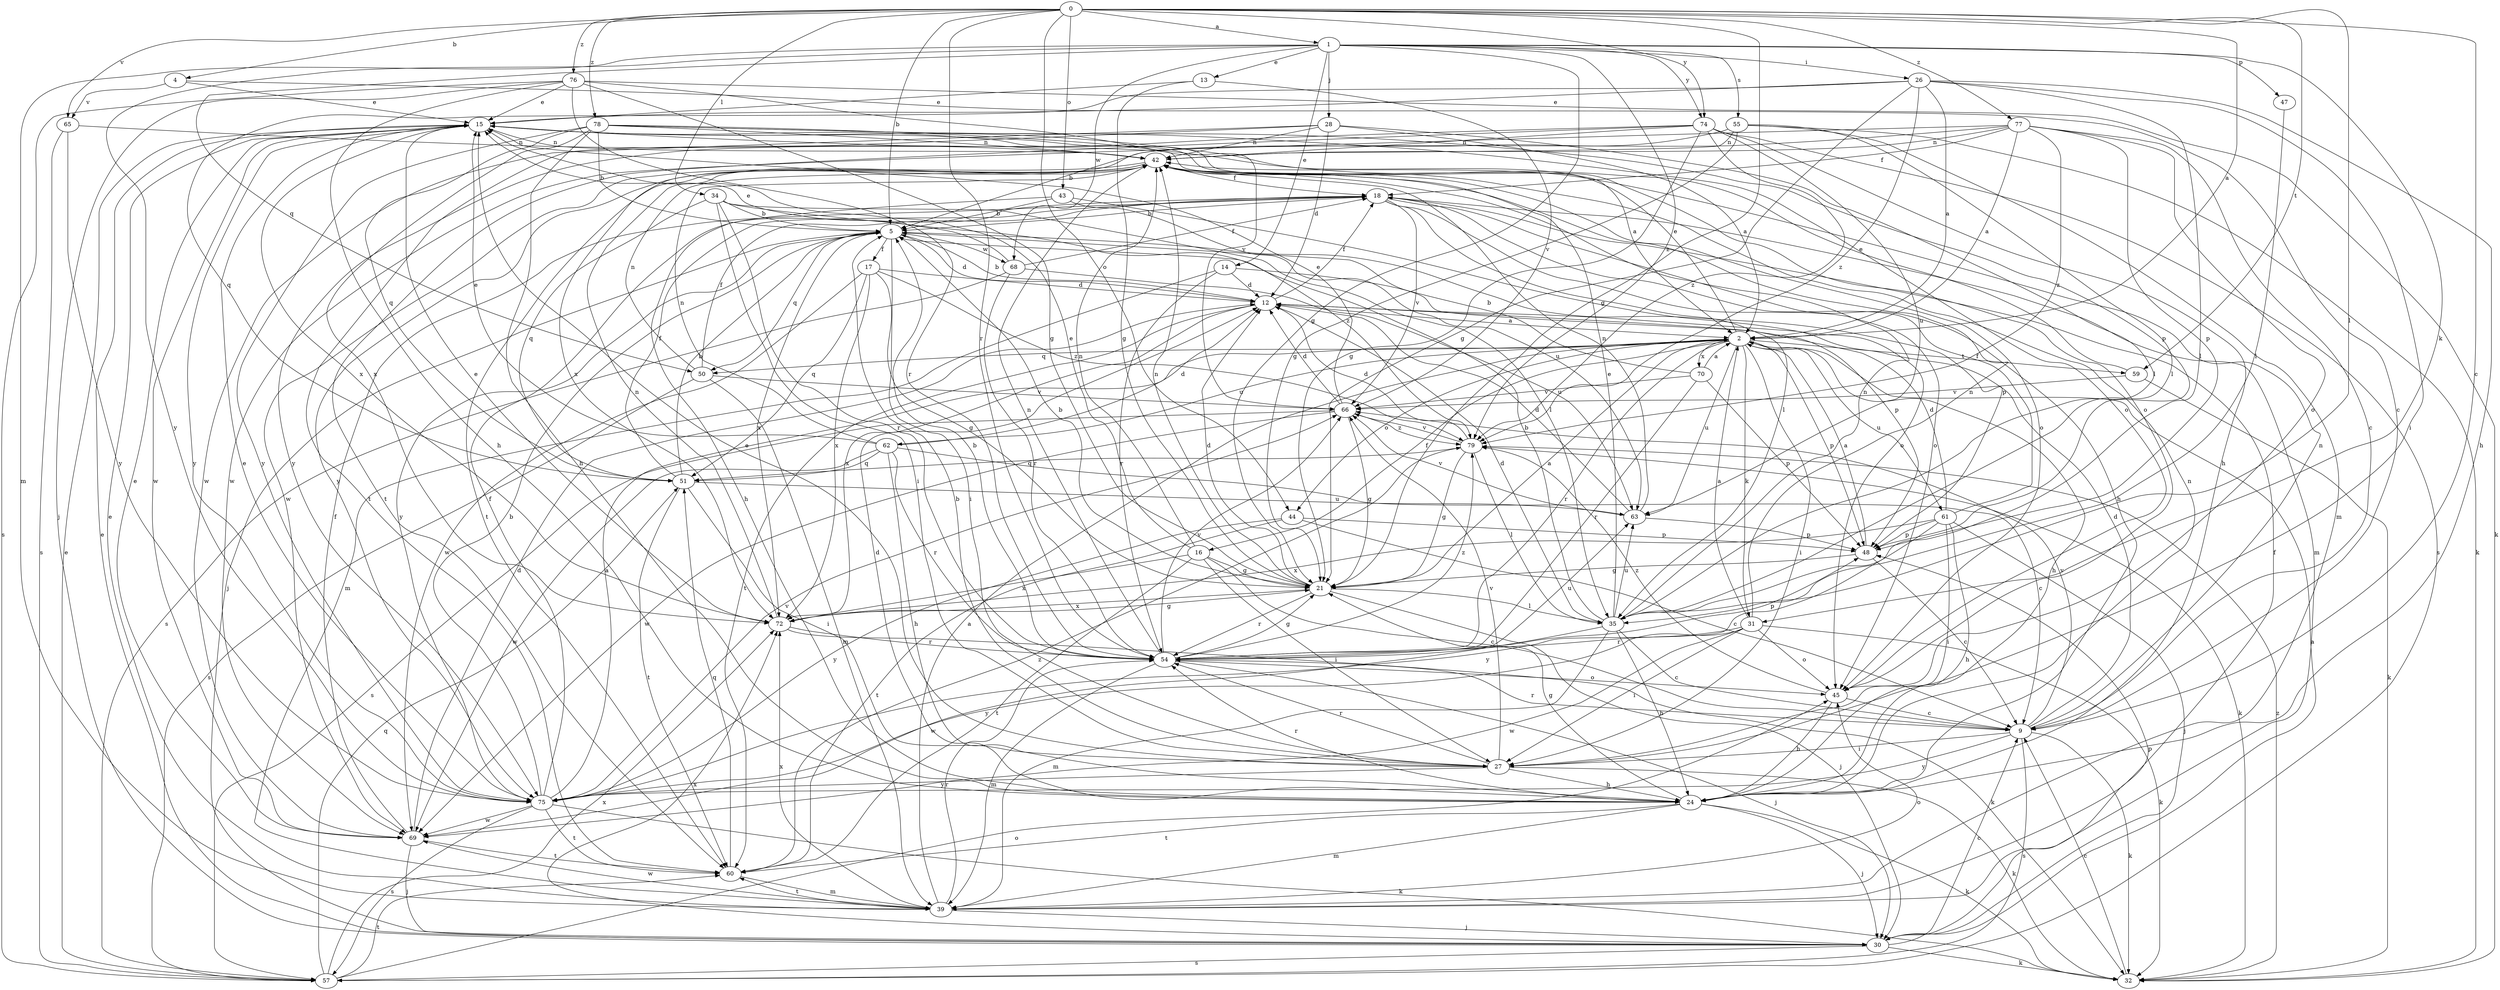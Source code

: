 strict digraph  {
0;
1;
2;
4;
5;
9;
12;
13;
14;
15;
16;
17;
18;
21;
24;
26;
27;
28;
30;
31;
32;
34;
35;
39;
42;
43;
44;
45;
47;
48;
50;
51;
54;
55;
57;
59;
60;
61;
62;
63;
65;
66;
68;
69;
70;
72;
74;
75;
76;
77;
78;
79;
0 -> 1  [label=a];
0 -> 2  [label=a];
0 -> 4  [label=b];
0 -> 5  [label=b];
0 -> 9  [label=c];
0 -> 21  [label=g];
0 -> 34  [label=l];
0 -> 35  [label=l];
0 -> 43  [label=o];
0 -> 44  [label=o];
0 -> 54  [label=r];
0 -> 59  [label=t];
0 -> 65  [label=v];
0 -> 74  [label=y];
0 -> 76  [label=z];
0 -> 77  [label=z];
0 -> 78  [label=z];
1 -> 13  [label=e];
1 -> 14  [label=e];
1 -> 21  [label=g];
1 -> 26  [label=i];
1 -> 28  [label=j];
1 -> 31  [label=k];
1 -> 39  [label=m];
1 -> 47  [label=p];
1 -> 50  [label=q];
1 -> 55  [label=s];
1 -> 68  [label=w];
1 -> 74  [label=y];
1 -> 75  [label=y];
1 -> 79  [label=z];
2 -> 15  [label=e];
2 -> 16  [label=f];
2 -> 24  [label=h];
2 -> 27  [label=i];
2 -> 31  [label=k];
2 -> 44  [label=o];
2 -> 48  [label=p];
2 -> 50  [label=q];
2 -> 54  [label=r];
2 -> 59  [label=t];
2 -> 61  [label=u];
2 -> 62  [label=u];
2 -> 63  [label=u];
2 -> 70  [label=x];
4 -> 9  [label=c];
4 -> 15  [label=e];
4 -> 65  [label=v];
5 -> 12  [label=d];
5 -> 17  [label=f];
5 -> 27  [label=i];
5 -> 30  [label=j];
5 -> 48  [label=p];
5 -> 50  [label=q];
5 -> 68  [label=w];
5 -> 72  [label=x];
5 -> 75  [label=y];
9 -> 12  [label=d];
9 -> 27  [label=i];
9 -> 32  [label=k];
9 -> 42  [label=n];
9 -> 54  [label=r];
9 -> 57  [label=s];
9 -> 66  [label=v];
9 -> 75  [label=y];
12 -> 2  [label=a];
12 -> 5  [label=b];
12 -> 18  [label=f];
12 -> 60  [label=t];
12 -> 72  [label=x];
13 -> 15  [label=e];
13 -> 21  [label=g];
13 -> 66  [label=v];
14 -> 12  [label=d];
14 -> 39  [label=m];
14 -> 48  [label=p];
14 -> 54  [label=r];
15 -> 42  [label=n];
15 -> 45  [label=o];
15 -> 69  [label=w];
15 -> 72  [label=x];
15 -> 75  [label=y];
16 -> 9  [label=c];
16 -> 15  [label=e];
16 -> 21  [label=g];
16 -> 27  [label=i];
16 -> 42  [label=n];
16 -> 60  [label=t];
16 -> 72  [label=x];
17 -> 12  [label=d];
17 -> 21  [label=g];
17 -> 51  [label=q];
17 -> 69  [label=w];
17 -> 72  [label=x];
17 -> 79  [label=z];
18 -> 5  [label=b];
18 -> 24  [label=h];
18 -> 35  [label=l];
18 -> 39  [label=m];
18 -> 45  [label=o];
18 -> 66  [label=v];
21 -> 2  [label=a];
21 -> 5  [label=b];
21 -> 12  [label=d];
21 -> 30  [label=j];
21 -> 35  [label=l];
21 -> 42  [label=n];
21 -> 54  [label=r];
21 -> 72  [label=x];
24 -> 12  [label=d];
24 -> 21  [label=g];
24 -> 30  [label=j];
24 -> 32  [label=k];
24 -> 39  [label=m];
24 -> 42  [label=n];
24 -> 54  [label=r];
24 -> 60  [label=t];
26 -> 2  [label=a];
26 -> 15  [label=e];
26 -> 21  [label=g];
26 -> 24  [label=h];
26 -> 27  [label=i];
26 -> 35  [label=l];
26 -> 51  [label=q];
26 -> 79  [label=z];
27 -> 5  [label=b];
27 -> 15  [label=e];
27 -> 24  [label=h];
27 -> 32  [label=k];
27 -> 54  [label=r];
27 -> 66  [label=v];
27 -> 75  [label=y];
28 -> 2  [label=a];
28 -> 12  [label=d];
28 -> 35  [label=l];
28 -> 42  [label=n];
28 -> 60  [label=t];
28 -> 69  [label=w];
30 -> 2  [label=a];
30 -> 9  [label=c];
30 -> 15  [label=e];
30 -> 32  [label=k];
30 -> 48  [label=p];
30 -> 57  [label=s];
30 -> 72  [label=x];
31 -> 2  [label=a];
31 -> 27  [label=i];
31 -> 32  [label=k];
31 -> 42  [label=n];
31 -> 45  [label=o];
31 -> 54  [label=r];
31 -> 69  [label=w];
31 -> 75  [label=y];
32 -> 9  [label=c];
32 -> 79  [label=z];
34 -> 5  [label=b];
34 -> 27  [label=i];
34 -> 35  [label=l];
34 -> 51  [label=q];
34 -> 54  [label=r];
34 -> 79  [label=z];
35 -> 5  [label=b];
35 -> 9  [label=c];
35 -> 12  [label=d];
35 -> 15  [label=e];
35 -> 24  [label=h];
35 -> 39  [label=m];
35 -> 42  [label=n];
35 -> 63  [label=u];
35 -> 69  [label=w];
39 -> 2  [label=a];
39 -> 15  [label=e];
39 -> 18  [label=f];
39 -> 30  [label=j];
39 -> 45  [label=o];
39 -> 54  [label=r];
39 -> 60  [label=t];
39 -> 69  [label=w];
39 -> 72  [label=x];
42 -> 18  [label=f];
42 -> 45  [label=o];
42 -> 60  [label=t];
42 -> 69  [label=w];
42 -> 75  [label=y];
43 -> 5  [label=b];
43 -> 24  [label=h];
43 -> 45  [label=o];
43 -> 63  [label=u];
44 -> 9  [label=c];
44 -> 48  [label=p];
44 -> 60  [label=t];
44 -> 75  [label=y];
45 -> 9  [label=c];
45 -> 24  [label=h];
45 -> 79  [label=z];
47 -> 35  [label=l];
48 -> 2  [label=a];
48 -> 9  [label=c];
48 -> 21  [label=g];
50 -> 18  [label=f];
50 -> 39  [label=m];
50 -> 42  [label=n];
50 -> 57  [label=s];
50 -> 66  [label=v];
51 -> 5  [label=b];
51 -> 18  [label=f];
51 -> 27  [label=i];
51 -> 60  [label=t];
51 -> 63  [label=u];
54 -> 5  [label=b];
54 -> 21  [label=g];
54 -> 30  [label=j];
54 -> 39  [label=m];
54 -> 42  [label=n];
54 -> 45  [label=o];
54 -> 48  [label=p];
54 -> 63  [label=u];
54 -> 66  [label=v];
54 -> 79  [label=z];
55 -> 5  [label=b];
55 -> 21  [label=g];
55 -> 32  [label=k];
55 -> 35  [label=l];
55 -> 39  [label=m];
55 -> 42  [label=n];
57 -> 15  [label=e];
57 -> 45  [label=o];
57 -> 51  [label=q];
57 -> 60  [label=t];
57 -> 72  [label=x];
59 -> 15  [label=e];
59 -> 32  [label=k];
59 -> 66  [label=v];
60 -> 39  [label=m];
60 -> 51  [label=q];
60 -> 79  [label=z];
61 -> 12  [label=d];
61 -> 18  [label=f];
61 -> 24  [label=h];
61 -> 27  [label=i];
61 -> 30  [label=j];
61 -> 48  [label=p];
61 -> 72  [label=x];
61 -> 75  [label=y];
62 -> 9  [label=c];
62 -> 12  [label=d];
62 -> 15  [label=e];
62 -> 24  [label=h];
62 -> 42  [label=n];
62 -> 51  [label=q];
62 -> 54  [label=r];
62 -> 69  [label=w];
63 -> 12  [label=d];
63 -> 42  [label=n];
63 -> 48  [label=p];
63 -> 66  [label=v];
65 -> 42  [label=n];
65 -> 57  [label=s];
65 -> 75  [label=y];
66 -> 12  [label=d];
66 -> 15  [label=e];
66 -> 21  [label=g];
66 -> 57  [label=s];
66 -> 69  [label=w];
66 -> 79  [label=z];
68 -> 15  [label=e];
68 -> 18  [label=f];
68 -> 54  [label=r];
68 -> 57  [label=s];
68 -> 63  [label=u];
69 -> 12  [label=d];
69 -> 15  [label=e];
69 -> 18  [label=f];
69 -> 30  [label=j];
69 -> 60  [label=t];
70 -> 2  [label=a];
70 -> 5  [label=b];
70 -> 48  [label=p];
70 -> 54  [label=r];
70 -> 66  [label=v];
72 -> 15  [label=e];
72 -> 21  [label=g];
72 -> 32  [label=k];
72 -> 42  [label=n];
72 -> 54  [label=r];
74 -> 21  [label=g];
74 -> 24  [label=h];
74 -> 42  [label=n];
74 -> 57  [label=s];
74 -> 60  [label=t];
74 -> 63  [label=u];
74 -> 75  [label=y];
74 -> 79  [label=z];
75 -> 2  [label=a];
75 -> 5  [label=b];
75 -> 15  [label=e];
75 -> 18  [label=f];
75 -> 32  [label=k];
75 -> 57  [label=s];
75 -> 60  [label=t];
75 -> 66  [label=v];
75 -> 69  [label=w];
76 -> 15  [label=e];
76 -> 21  [label=g];
76 -> 24  [label=h];
76 -> 30  [label=j];
76 -> 32  [label=k];
76 -> 54  [label=r];
76 -> 57  [label=s];
76 -> 66  [label=v];
77 -> 2  [label=a];
77 -> 9  [label=c];
77 -> 18  [label=f];
77 -> 42  [label=n];
77 -> 45  [label=o];
77 -> 48  [label=p];
77 -> 69  [label=w];
77 -> 72  [label=x];
77 -> 79  [label=z];
78 -> 2  [label=a];
78 -> 5  [label=b];
78 -> 24  [label=h];
78 -> 42  [label=n];
78 -> 45  [label=o];
78 -> 48  [label=p];
78 -> 51  [label=q];
78 -> 72  [label=x];
78 -> 75  [label=y];
79 -> 12  [label=d];
79 -> 21  [label=g];
79 -> 32  [label=k];
79 -> 35  [label=l];
79 -> 51  [label=q];
79 -> 66  [label=v];
}
